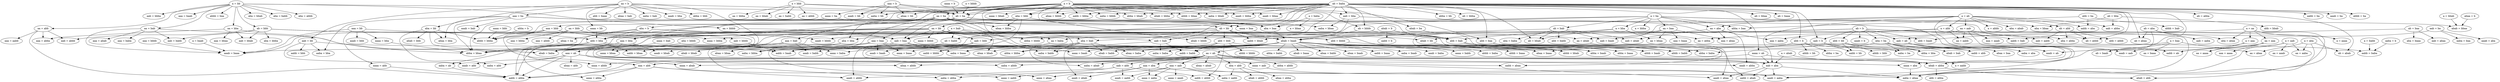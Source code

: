 digraph finite_state_machine {
	rankdir=TB;
	node [shape = ellipse];
	"aa = bbb" -> "abbb = bbba"
	"aa = bbb" -> "aab = bbbb"
	"aa = bbb" -> "aab = baa"
	"aa = bbb" -> "aaa = bbba"
	"aa = bbb" -> "aaa = abbb"
	"aaaa = bbb" -> "abbb = bbba"
	"aaaa = b" -> "ab = ba"
	"aaaa = ab" -> "abab = abba"
	"aaaa = ab" -> "aabb = abba"
	"aaaa = ab" -> "aab = aba"
	"aaa = bbb" -> "abbb = bbba"
	"aaa = bbb" -> "aaab = bbbb"
	"aaa = bbb" -> "aaab = baaa"
	"aaa = bbb" -> "aaaa = bbba"
	"aaa = bbb" -> "aaaa = abbb"
	"a = aab" -> "aabb = ab"
	"a = aab" -> "aaab = aaba"
	"a = aab" -> "aa = aaba"
	"a = aab" -> "aa = aaab"
	"aab = baa" -> "aabb = bbaa"
	"aab = baa" -> "aabb = baab"
	"aab = baa" -> "aaba = baaa"
	"aab = baa" -> "aaab = abaa"
	"abab = baab" -> "abbb = babb"
	"abab = baab" -> "abbb = baba"
	"abab = baab" -> "abbb = baab"
	"abab = baab" -> "abbb = baaa"
	"abab = baab" -> "abba = babb"
	"abab = baab" -> "abba = baba"
	"abab = baab" -> "abba = baab"
	"abab = baab" -> "abba = baaa"
	"abab = baab" -> "abab = babb"
	"abab = baab" -> "abab = baba"
	"abab = baab" -> "abab = baaa"
	"abab = baab" -> "abaa = babb"
	"abab = baab" -> "abaa = baba"
	"abab = baab" -> "abaa = baab"
	"abab = baab" -> "abaa = baaa"
	"abab = baab" -> "aabb = babb"
	"abab = baab" -> "aabb = baba"
	"abab = baab" -> "aabb = baab"
	"abab = baab" -> "aabb = baaa"
	"abab = baab" -> "aaba = babb"
	"abab = baab" -> "aaba = baba"
	"abab = baab" -> "aaba = baab"
	"abab = baab" -> "aaba = baaa"
	"abab = baab" -> "aaab = babb"
	"abab = baab" -> "aaab = baba"
	"abab = baab" -> "aaab = baab"
	"abab = baab" -> "aaab = baaa"
	"abab = baab" -> "aaaa = babb"
	"abab = baab" -> "aaaa = baba"
	"abab = baab" -> "aaaa = baab"
	"abab = baab" -> "aaaa = baaa"
	"abab = baab" -> "aa = ab"
	"aaaa = baa" -> "abaa = baaa"
	"abab = b" -> "abb = bab"
	"abab = b" -> "aabb = b"
	"aba = bb" -> "abbb = bbba"
	"aba = bb" -> "abab = bbb"
	"aba = bb" -> "abab = baba"
	"aba = bb" -> "abaa = bba"
	"aba = bb" -> "aaba = abb"
	"ab = aba" -> "abab = abba"
	"ab = aba" -> "aba = abaa"
	"ab = aba" -> "ab = abaa"
	"ab = aba" -> "aab = aaba"
	"aa = abab" -> "aaab = abaa"
	"a = baab" -> "aaab = baaa"
	"abab = bb" -> "abbb = bbab"
	"aab = bab" -> "aabb = babb"
	"aab = bab" -> "aaba = baba"
	"aab = bab" -> "aaab = abab"
	"a = bab" -> "abab = baba"
	"a = bab" -> "ab = babb"
	"a = bab" -> "aab = baa"
	"a = bab" -> "aa = baba"
	"a = bab" -> "aa = abab"
	"aab = bbb" -> "aabb = bbbb"
	"aab = bbb" -> "aabb = baab"
	"aab = bbb" -> "aaba = bbba"
	"aab = bbb" -> "aaab = abbb"
	"aaa = ba" -> "abba = bbaa"
	"aaa = ba" -> "abaa = bba"
	"aaa = ba" -> "aba = baa"
	"aaa = ba" -> "aaba = bba"
	"aaa = ba" -> "aaab = bab"
	"aaa = ba" -> "aaaa = baa"
	"aaa = ba" -> "aaaa = aba"
	"a = baba" -> "aba = baa"
	"a = baba" -> "a = bbaa"
	"a = bb" -> "abbb = baa"
	"a = bb" -> "aba = bbab"
	"a = bb" -> "aba = babb"
	"a = bb" -> "aba = abbb"
	"a = bb" -> "ab = bbb"
	"a = bb" -> "ab = ba"
	"a = bb" -> "aab = bbba"
	"a = bb" -> "aaa = baab"
	"a = bb" -> "aa = bbbb"
	"a = bb" -> "aa = bba"
	"a = bb" -> "aa = bab"
	"a = bb" -> "aa = abb"
	"abb = bba" -> "abbb = bbab"
	"abb = bba" -> "abba = bbaa"
	"abb = bba" -> "aabb = bbaa"
	"abb = bba" -> "aabb = abba"
	"aba = bbb" -> "abab = bbbb"
	"aba = bbb" -> "abab = baba"
	"aba = bbb" -> "abaa = bbba"
	"aba = bbb" -> "aaba = abbb"
	"abb = baa" -> "abbb = baab"
	"abb = baa" -> "abba = baaa"
	"abb = baa" -> "aabb = abaa"
	"aa = ba" -> "abba = bbba"
	"aa = ba" -> "abaa = bbba"
	"aa = ba" -> "aba = bba"
	"aa = ba" -> "aba = baa"
	"aa = ba" -> "aaba = bbba"
	"aa = ba" -> "aaba = bbaa"
	"aa = ba" -> "aab = bab"
	"aa = ba" -> "aaaa = bbba"
	"aa = ba" -> "aaa = bba"
	"aa = ba" -> "aaa = baa"
	"abb = bb" -> "abbb = bbb"
	"abb = bb" -> "abbb = babb"
	"abb = bb" -> "abba = bba"
	"abb = bb" -> "aabb = bb"
	"abb = bb" -> "aabb = abb"
	"aab = bb" -> "aabb = bbb"
	"aab = bb" -> "aabb = baab"
	"aab = bb" -> "aaba = bba"
	"aab = bb" -> "aaab = abb"
	"a = bbb" -> "ab = bbbb"
	"a = bbb" -> "ab = ba"
	"a = bbb" -> "aa = bbba"
	"a = bbb" -> "aa = bbab"
	"a = bbb" -> "aa = babb"
	"a = bbb" -> "aa = abbb"
	"a = abb" -> "ab = abbb"
	"a = abb" -> "aabb = abba"
	"a = abb" -> "aa = abba"
	"a = abb" -> "aa = aabb"
	"ab = abb" -> "abb = abbb"
	"ab = abb" -> "aba = abba"
	"ab = abb" -> "ab = abbb"
	"ab = abb" -> "aab = aabb"
	"aaa = b" -> "abaa = bb"
	"aaa = b" -> "ab = ba"
	"aaa = b" -> "aaba = bb"
	"aaa = b" -> "aaab = bb"
	"aaa = b" -> "aaaa = ba"
	"aaa = b" -> "aaaa = ab"
	"aaaa = abb" -> "aabb = abba"
	"aaa = aba" -> "aaba = abaa"
	"aaa = aba" -> "aaab = abab"
	"aaa = aba" -> "aaaa = abaa"
	"aaa = aba" -> "aaaa = aaba"
	"a = aaa" -> "aaab = ab"
	"a = aaa" -> "aa = aaaa"
	"aa = b" -> "abba = bbb"
	"aa = b" -> "abb = baaa"
	"aa = b" -> "abaa = bab"
	"aa = b" -> "aba = bb"
	"aa = b" -> "ab = ba"
	"aa = b" -> "aaba = bab"
	"aa = b" -> "aab = bb"
	"aa = b" -> "aaab = bba"
	"aa = b" -> "aaaa = bb"
	"aa = b" -> "aaa = ba"
	"aa = b" -> "aaa = ab"
	"a = babb" -> "aabb = baba"
	"aaaa = ba" -> "abba = bbaa"
	"aaaa = ba" -> "aba = baa"
	"a = bbab" -> "abab = bbaa"
	"abba = b" -> "abbb = bbba"
	"abb = b" -> "abbb = bb"
	"abb = b" -> "abbb = babb"
	"abb = b" -> "abba = ba"
	"abb = b" -> "aabb = ab"
	"ab = babb" -> "aabb = baab"
	"aaaa = bab" -> "abab = baba"
	"aa = bb" -> "abba = bbbb"
	"aa = bb" -> "abba = baab"
	"aa = bb" -> "abb = bba"
	"aa = bb" -> "abaa = bbab"
	"aa = bb" -> "abaa = abbb"
	"aa = bb" -> "aaba = babb"
	"aa = bb" -> "aab = bbb"
	"aa = bb" -> "aab = baa"
	"aa = bb" -> "aaaa = bbbb"
	"aa = bb" -> "aaaa = baab"
	"aa = bb" -> "aaa = bba"
	"aa = bb" -> "aaa = abb"
	"a = bba" -> "abba = bbaa"
	"a = bba" -> "ab = bbab"
	"a = bba" -> "aa = bbaa"
	"a = bba" -> "aa = abba"
	"aba = b" -> "abb = bba"
	"aba = b" -> "abab = bb"
	"aba = b" -> "abab = baba"
	"aba = b" -> "abaa = ba"
	"aba = b" -> "aaba = ab"
	"aab = bba" -> "aabb = bbab"
	"aab = bba" -> "aaba = bbaa"
	"aab = bba" -> "aaab = abba"
	"aaaa = bb" -> "abb = bba"
	"abaa = ba" -> "abba = bbaa"
	"aaba = ab" -> "aabb = abba"
	"aab = aba" -> "aabb = abab"
	"aab = aba" -> "aaba = abaa"
	"aab = aba" -> "aaab = abaa"
	"aab = aba" -> "aaab = aaba"
	"aa = bba" -> "abba = bbaa"
	"aa = bba" -> "aab = bbab"
	"aa = bba" -> "aaa = bbaa"
	"aa = bba" -> "aaa = abba"
	"a = ab" -> "abab = abba"
	"a = ab" -> "aba = abab"
	"a = ab" -> "ab = abb"
	"a = ab" -> "aabb = aba"
	"a = ab" -> "aab = abba"
	"a = ab" -> "aab = aba"
	"a = ab" -> "aa = abab"
	"a = ab" -> "aa = aba"
	"a = ab" -> "aa = aab"
	"a = ab" -> "a = abbb"
	"a = ab" -> "a = abb"
	"abb = bbb" -> "abbb = bbbb"
	"abb = bbb" -> "abbb = babb"
	"abb = bbb" -> "abba = bbba"
	"abb = bbb" -> "aabb = bbbb"
	"abb = bbb" -> "aabb = babb"
	"abb = bbb" -> "aabb = abbb"
	"a = bbbb" -> "ab = ba"
	"aa = aaa" -> "aaab = aab"
	"aa = aaa" -> "aaa = aaaa"
	"aa = aaa" -> "aa = aaaa"
	"aba = bbbb" -> "abab = baba"
	"aab = abb" -> "aabb = abbb"
	"aab = abb" -> "aaba = abba"
	"aab = abb" -> "aaab = abbb"
	"aab = abb" -> "aaab = aabb"
	"aaaa = bba" -> "abba = bbaa"
	"a = aba" -> "ab = abab"
	"a = aba" -> "aaba = abaa"
	"a = aba" -> "aa = abaa"
	"a = aba" -> "aa = aaba"
	"abb = bbbb" -> "abbb = babb"
	"ab = b" -> "abb = bb"
	"ab = b" -> "abb = bab"
	"ab = b" -> "abb = baab"
	"ab = b" -> "abab = bb"
	"ab = b" -> "abab = baab"
	"ab = b" -> "abab = abb"
	"ab = b" -> "aba = ba"
	"ab = b" -> "aabb = bab"
	"ab = b" -> "aab = b"
	"ab = b" -> "aab = ab"
	"ab = b" -> "aaab = b"
	"aaa = bbbb" -> "aaab = baaa"
	"aab = b" -> "aabb = bb"
	"aab = b" -> "aabb = baab"
	"aab = b" -> "aaba = ba"
	"aab = b" -> "aaab = ab"
	"aaa = aab" -> "aaba = aabb"
	"aaa = aab" -> "aaab = aabb"
	"aaa = aab" -> "aaab = aaba"
	"aaa = aab" -> "aaaa = aabb"
	"aaa = aab" -> "aaaa = aaba"
	"aaa = aab" -> "aaaa = aaab"
	"aaa = baa" -> "abaa = bbaa"
	"aaa = baa" -> "abaa = baaa"
	"aaa = baa" -> "aaab = baab"
	"aaa = baa" -> "aaaa = bbaa"
	"aaa = baa" -> "aaaa = baaa"
	"aaa = baa" -> "aaaa = abaa"
	"aa = aab" -> "aab = aabb"
	"aa = aab" -> "aaab = aaba"
	"aa = aab" -> "aaa = aaba"
	"aa = aab" -> "aaa = aaab"
	"aa = aab" -> "aa = aabb"
	"abb = ba" -> "abbb = bab"
	"abb = ba" -> "abba = baa"
	"abb = ba" -> "aabb = aba"
	"ab = ba" -> "abbb = bbba"
	"ab = ba" -> "abb = bba"
	"ab = ba" -> "abb = bab"
	"ab = ba" -> "abab = bbaa"
	"ab = ba" -> "aba = baa"
	"ab = ba" -> "aab = baa"
	"aba = ba" -> "abba = bba"
	"aba = ba" -> "abba = baba"
	"aba = ba" -> "abab = bab"
	"aba = ba" -> "abaa = baa"
	"aba = ba" -> "aaba = ba"
	"aba = ba" -> "aaba = aba"
	"abaa = b" -> "abab = bbaa"
	"ab = bb" -> "abb = bbb"
	"ab = bb" -> "abb = bab"
	"ab = bb" -> "abab = bbbb"
	"ab = bb" -> "abab = baab"
	"ab = bb" -> "aba = bba"
	"ab = bb" -> "aabb = bbab"
	"ab = bb" -> "aab = bbb"
	"ab = bb" -> "aab = bab"
	"ab = bb" -> "aaab = bbbb"
	"ab = bb" -> "aaab = bbab"
	"ab = baa" -> "abb = baab"
	"ab = baa" -> "aba = baaa"
	"ab = baa" -> "aab = abaa"
	"aa = baba" -> "aaba = baaa"
	"a = baa" -> "abaa = baaa"
	"a = baa" -> "ab = baab"
	"a = baa" -> "aa = baaa"
	"a = baa" -> "aa = abaa"
	"aaa = bb" -> "abb = bba"
	"aaa = bb" -> "aaab = bbb"
	"aaa = bb" -> "aaab = baaa"
	"aaa = bb" -> "aaaa = bba"
	"aaa = bb" -> "aaaa = abb"
	"a = ba" -> "abba = baa"
	"a = ba" -> "aba = bbaa"
	"a = ba" -> "aba = baa"
	"a = ba" -> "aba = abba"
	"a = ba" -> "ab = bab"
	"a = ba" -> "aa = baba"
	"a = ba" -> "aa = baa"
	"a = ba" -> "aa = aba"
	"a = ba" -> "a = bbba"
	"a = ba" -> "a = bba"
	"ab = bba" -> "abb = bbab"
	"ab = bba" -> "aba = bbaa"
	"ab = bba" -> "aab = abba"
	"aa = ab" -> "abba = abbb"
	"aa = ab" -> "abab = abba"
	"aa = ab" -> "abaa = abbb"
	"aa = ab" -> "abaa = abab"
	"aa = ab" -> "aba = abb"
	"aa = ab" -> "aabb = abaa"
	"aa = ab" -> "aaba = abbb"
	"aa = ab" -> "aaba = abab"
	"aa = ab" -> "aab = abb"
	"aa = ab" -> "aab = aba"
	"aa = ab" -> "aaab = abba"
	"aa = ab" -> "aaaa = abbb"
	"aa = ab" -> "aaaa = abab"
	"aa = ab" -> "aaa = abb"
	"aa = ab" -> "aaa = aba"
	"aa = ab" -> "aaa = aab"
	"ab = bbbb" -> "abb = bab"
	"ab = bbbb" -> "abab = baab"
	"aa = bab" -> "abab = baba"
	"aa = bab" -> "aab = babb"
	"aa = bab" -> "aaab = baaa"
	"aa = bab" -> "aaa = baba"
	"aa = bab" -> "aaa = abab"
	"aba = baa" -> "abab = baab"
	"a = aa" -> "aba = abaa"
	"a = aa" -> "aaba = abaa"
	"a = aa" -> "aab = ab"
	"a = aa" -> "aa = aaa"
	"a = aa" -> "a = aaaa"
	"a = aa" -> "a = aaa"
	"a = b" -> "abbb = bbaa"
	"a = b" -> "abba = bbab"
	"a = b" -> "abb = baa"
	"a = b" -> "abab = bbba"
	"a = b" -> "abaa = bbbb"
	"a = b" -> "aba = bbb"
	"a = b" -> "aba = bab"
	"a = b" -> "ab = bb"
	"a = b" -> "ab = ba"
	"a = b" -> "aabb = bbba"
	"a = b" -> "aaba = bbbb"
	"a = b" -> "aaba = bbab"
	"a = b" -> "aab = bba"
	"a = b" -> "aaab = bbba"
	"a = b" -> "aaab = bbaa"
	"a = b" -> "aaaa = bbab"
	"a = b" -> "aaa = bbb"
	"a = b" -> "aaa = bab"
	"a = b" -> "aa = bb"
	"a = b" -> "aa = ba"
	"abab = ba" -> "abba = baab"
	"aaaa = aba" -> "aaba = abaa"
	"aaa = bba" -> "abba = bbaa"
	"aaa = bba" -> "aaab = bbab"
	"aaa = bba" -> "aaaa = bbaa"
	"aaa = bba" -> "aaaa = abba"
	"aa = aba" -> "aaba = abaa"
	"aa = aba" -> "aab = abab"
	"aa = aba" -> "aaa = abaa"
	"aa = aba" -> "aaa = aaba"
	"aaba = b" -> "aabb = baba"
	"aa = baa" -> "abaa = baaa"
	"aa = baa" -> "aab = baab"
	"aa = baa" -> "aaa = baaa"
	"aa = baa" -> "aaa = abaa"
	"aa = baa" -> "aa = bbaa"
	"aba = bab" -> "abab = babb"
	"aba = bab" -> "abaa = bbab"
	"aba = bab" -> "abaa = baba"
	"aba = bab" -> "aaba = babb"
	"aba = bab" -> "aaba = abab"
	"aa = abb" -> "aabb = abba"
	"aa = abb" -> "aab = abbb"
	"aa = abb" -> "aaa = abba"
	"aa = abb" -> "aaa = aabb"
	"a = abab" -> "aab = aba"
	"a = abab" -> "a = aabb"
	"ab = baba" -> "abbb = bbaa"
	"ab = baba" -> "abbb = ba"
	"ab = baba" -> "abba = bbbb"
	"ab = baba" -> "abba = bbab"
	"ab = baba" -> "abba = bb"
	"ab = baba" -> "abb = baa"
	"ab = baba" -> "abb = b"
	"ab = baba" -> "abab = bbba"
	"ab = baba" -> "abab = ba"
	"ab = baba" -> "abaa = bbbb"
	"ab = baba" -> "abaa = bb"
	"ab = baba" -> "aba = bbb"
	"ab = baba" -> "aba = bab"
	"ab = baba" -> "aba = b"
	"ab = baba" -> "ab = bbbb"
	"ab = baba" -> "ab = bbba"
	"ab = baba" -> "ab = bbab"
	"ab = baba" -> "ab = bbaa"
	"ab = baba" -> "ab = bb"
	"ab = baba" -> "ab = babb"
	"ab = baba" -> "ab = baab"
	"ab = baba" -> "ab = baaa"
	"ab = baba" -> "ab = ba"
	"ab = baba" -> "ab = abbb"
	"ab = baba" -> "ab = abba"
	"ab = baba" -> "ab = abab"
	"ab = baba" -> "ab = abaa"
	"ab = baba" -> "aabb = bbba"
	"ab = baba" -> "aabb = ba"
	"ab = baba" -> "aaba = bbbb"
	"ab = baba" -> "aaba = bbab"
	"ab = baba" -> "aaba = bb"
	"ab = baba" -> "aab = bba"
	"ab = baba" -> "aab = b"
	"ab = baba" -> "aaab = bbba"
	"ab = baba" -> "aaab = bbaa"
	"ab = baba" -> "aaab = bb"
	"ab = baba" -> "aaab = ba"
	"aaaa = aab" -> "aaab = aaba"
	"aaa = bab" -> "abab = baba"
	"aaa = bab" -> "aaab = babb"
	"aaa = bab" -> "aaaa = baba"
	"aaa = bab" -> "aaaa = abab"
	"aab = bbbb" -> "aabb = baab"
	"abb = bab" -> "abbb = bbab"
	"abb = bab" -> "abbb = babb"
	"abb = bab" -> "abba = baba"
	"abb = bab" -> "aabb = abab"
	"abab = abba" -> "abb = abba"
	"abab = abba" -> "abab = abb"
	"aba = abb" -> "abab = abbb"
	"aba = abb" -> "abaa = abba"
	"aba = abb" -> "aaba = aabb"
	"aab = ab" -> "aabb = abb"
	"aab = ab" -> "aaba = aba"
	"aab = ab" -> "aaab = ab"
	"aab = ab" -> "aaab = aab"
	"aaa = ab" -> "abab = abba"
	"aaa = ab" -> "abaa = abb"
	"aaa = ab" -> "aabb = abba"
	"aaa = ab" -> "aaba = abb"
	"aaa = ab" -> "aab = aba"
	"aaa = ab" -> "aaab = abb"
	"aaa = ab" -> "aaaa = aba"
	"aaa = ab" -> "aaaa = aab"
	"aa = bbbb" -> "aab = baa"
	"ab = bbb" -> "abb = bbbb"
	"ab = bbb" -> "abb = bab"
	"ab = bbb" -> "abab = baab"
	"ab = bbb" -> "aba = bbba"
	"ab = bbb" -> "aab = bbab"
	"ab = bbb" -> "aab = babb"
	"ab = bbb" -> "aab = abbb"
	"ab = bab" -> "abb = babb"
	"ab = bab" -> "abab = baab"
	"ab = bab" -> "aba = baba"
	"ab = bab" -> "ab = bbab"
	"ab = bab" -> "aab = baab"
	"ab = bab" -> "aab = abab"
	"aab = ba" -> "aabb = bab"
	"aab = ba" -> "aaba = baa"
	"aab = ba" -> "aaab = aba"
	"aaa = abb" -> "aabb = abba"
	"aaa = abb" -> "aaab = abbb"
	"aaa = abb" -> "aaaa = abba"
	"aaa = abb" -> "aaaa = aabb"
	"aba = bba" -> "abab = bbab"
	"aba = bba" -> "abaa = bbaa"
	"aba = bba" -> "aaba = abba"
}